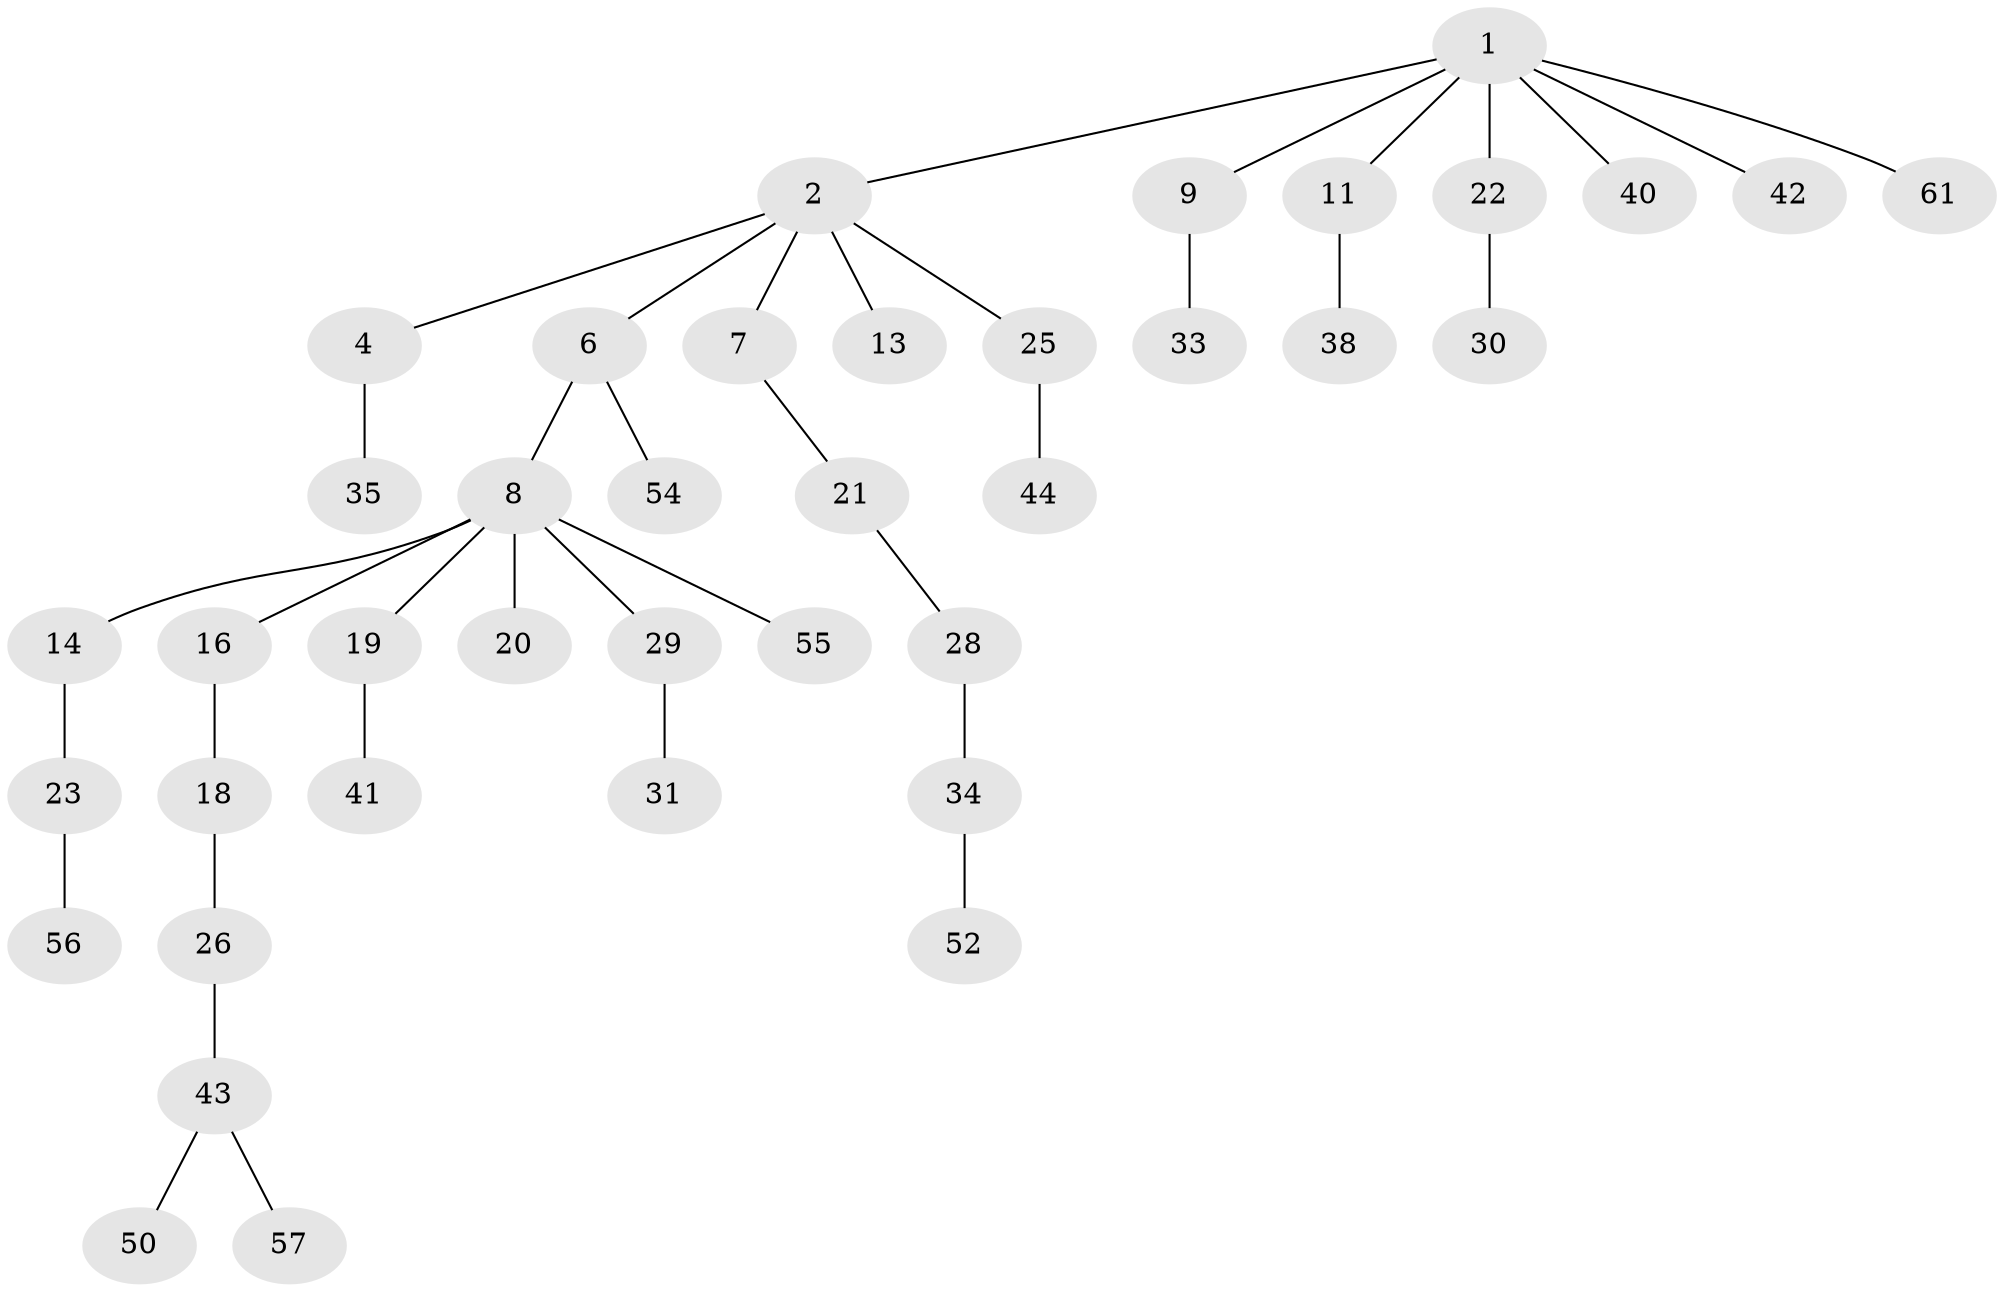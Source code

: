 // Generated by graph-tools (version 1.1) at 2025/24/03/03/25 07:24:05]
// undirected, 39 vertices, 38 edges
graph export_dot {
graph [start="1"]
  node [color=gray90,style=filled];
  1 [super="+3"];
  2 [super="+5"];
  4 [super="+37"];
  6 [super="+39"];
  7 [super="+15"];
  8 [super="+10"];
  9;
  11 [super="+12"];
  13;
  14;
  16 [super="+17"];
  18 [super="+27"];
  19 [super="+46"];
  20;
  21 [super="+32"];
  22;
  23 [super="+24"];
  25;
  26 [super="+63"];
  28 [super="+59"];
  29 [super="+64"];
  30 [super="+36"];
  31 [super="+60"];
  33 [super="+48"];
  34 [super="+51"];
  35 [super="+53"];
  38;
  40;
  41 [super="+62"];
  42 [super="+45"];
  43 [super="+49"];
  44 [super="+47"];
  50;
  52;
  54;
  55;
  56;
  57 [super="+58"];
  61;
  1 -- 2;
  1 -- 9;
  1 -- 22;
  1 -- 40;
  1 -- 42;
  1 -- 61;
  1 -- 11;
  2 -- 4;
  2 -- 6;
  2 -- 7;
  2 -- 13;
  2 -- 25;
  4 -- 35;
  6 -- 8;
  6 -- 54;
  7 -- 21;
  8 -- 14;
  8 -- 16;
  8 -- 19;
  8 -- 55;
  8 -- 20;
  8 -- 29;
  9 -- 33;
  11 -- 38;
  14 -- 23;
  16 -- 18;
  18 -- 26;
  19 -- 41;
  21 -- 28;
  22 -- 30;
  23 -- 56;
  25 -- 44;
  26 -- 43;
  28 -- 34;
  29 -- 31;
  34 -- 52;
  43 -- 57;
  43 -- 50;
}
